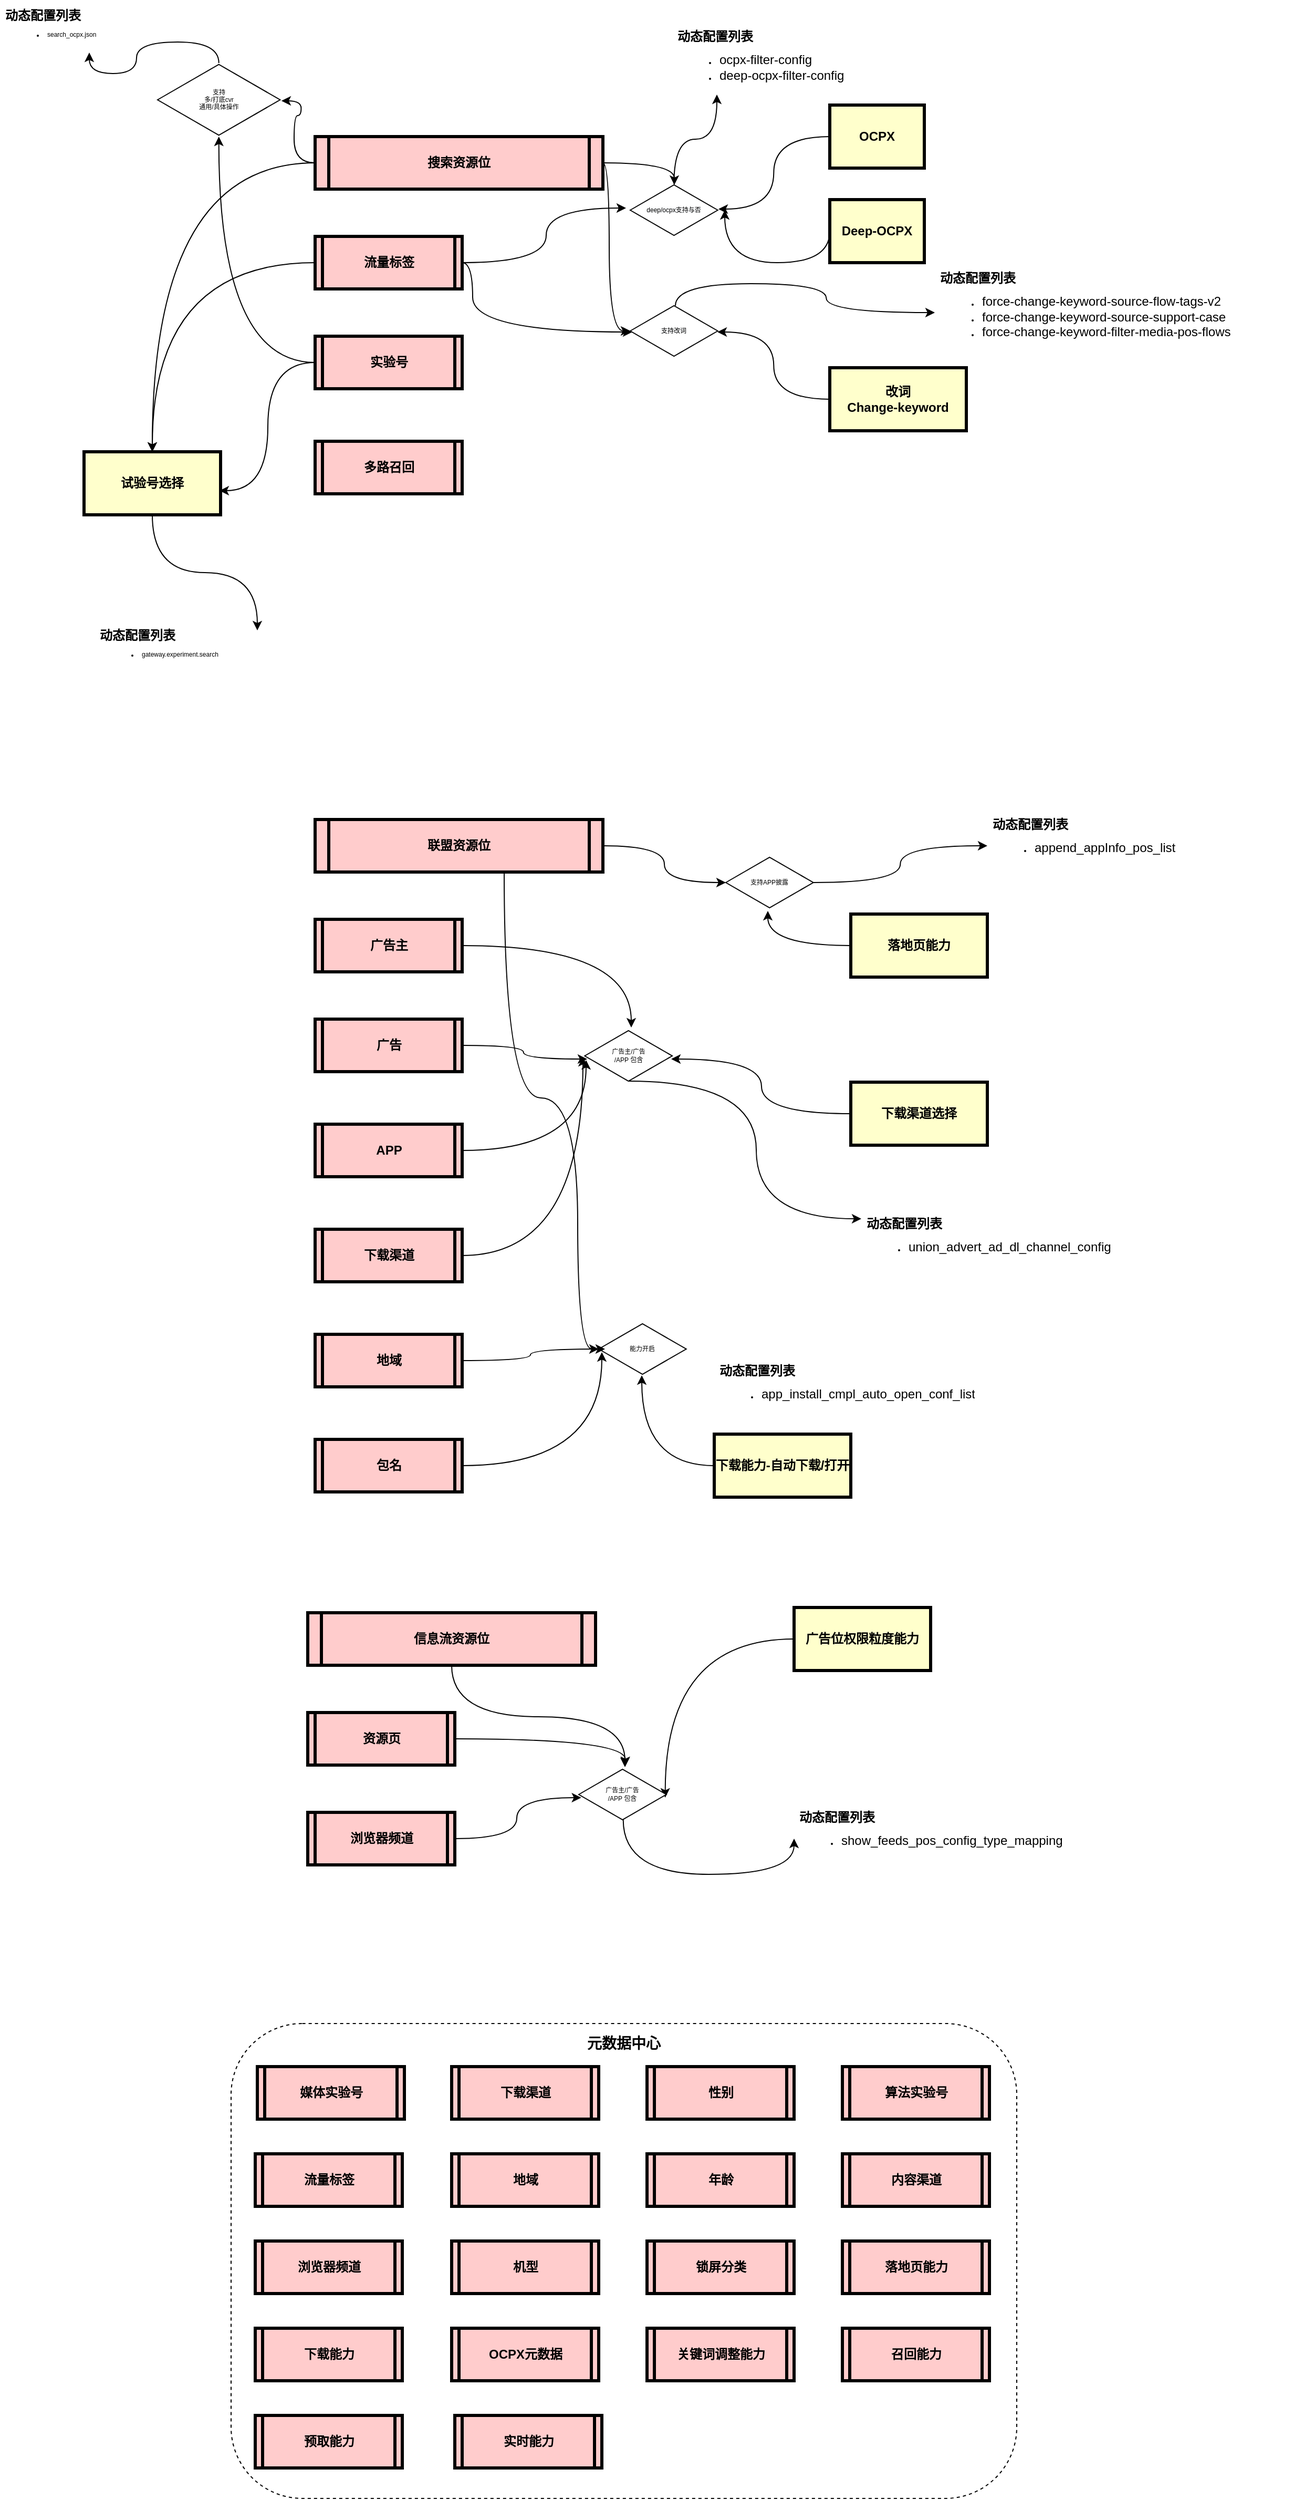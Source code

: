 <mxfile version="16.5.5" type="github">
  <diagram name="Page-1" id="c7558073-3199-34d8-9f00-42111426c3f3">
    <mxGraphModel dx="1822" dy="1162" grid="0" gridSize="10" guides="1" tooltips="1" connect="1" arrows="1" fold="1" page="0" pageScale="1" pageWidth="826" pageHeight="1169" background="none" math="0" shadow="0">
      <root>
        <mxCell id="0" />
        <mxCell id="1" parent="0" />
        <mxCell id="fIHSXyvkr7CKKRP50xWv-104" style="edgeStyle=orthogonalEdgeStyle;curved=1;rounded=0;orthogonalLoop=1;jettySize=auto;html=1;entryX=0.504;entryY=0.02;entryDx=0;entryDy=0;entryPerimeter=0;" edge="1" parent="1" source="5" target="fIHSXyvkr7CKKRP50xWv-107">
          <mxGeometry relative="1" as="geometry">
            <mxPoint x="310" y="90" as="targetPoint" />
          </mxGeometry>
        </mxCell>
        <mxCell id="fIHSXyvkr7CKKRP50xWv-114" style="edgeStyle=orthogonalEdgeStyle;curved=1;rounded=0;orthogonalLoop=1;jettySize=auto;html=1;fontSize=6;" edge="1" parent="1" source="5" target="fIHSXyvkr7CKKRP50xWv-113">
          <mxGeometry relative="1" as="geometry">
            <Array as="points">
              <mxPoint x="260" y="75" />
              <mxPoint x="260" y="235" />
            </Array>
          </mxGeometry>
        </mxCell>
        <mxCell id="fIHSXyvkr7CKKRP50xWv-123" style="edgeStyle=orthogonalEdgeStyle;curved=1;rounded=0;orthogonalLoop=1;jettySize=auto;html=1;entryX=1.011;entryY=0.514;entryDx=0;entryDy=0;entryPerimeter=0;fontSize=6;" edge="1" parent="1" source="5" target="fIHSXyvkr7CKKRP50xWv-119">
          <mxGeometry relative="1" as="geometry" />
        </mxCell>
        <mxCell id="fIHSXyvkr7CKKRP50xWv-129" style="edgeStyle=orthogonalEdgeStyle;curved=1;rounded=0;orthogonalLoop=1;jettySize=auto;html=1;fontSize=6;" edge="1" parent="1" source="5" target="fIHSXyvkr7CKKRP50xWv-127">
          <mxGeometry relative="1" as="geometry" />
        </mxCell>
        <mxCell id="5" value="搜索资源位" style="shape=process;whiteSpace=wrap;align=center;verticalAlign=middle;size=0.048;fontStyle=1;strokeWidth=3;fillColor=#FFCCCC" parent="1" vertex="1">
          <mxGeometry x="-20" y="50" width="274" height="50" as="geometry" />
        </mxCell>
        <mxCell id="fIHSXyvkr7CKKRP50xWv-108" style="edgeStyle=orthogonalEdgeStyle;curved=1;rounded=0;orthogonalLoop=1;jettySize=auto;html=1;fontSize=6;exitX=0;exitY=0.5;exitDx=0;exitDy=0;" edge="1" parent="1" source="13">
          <mxGeometry relative="1" as="geometry">
            <mxPoint x="370" y="120" as="targetPoint" />
            <Array as="points">
              <mxPoint x="470" y="170" />
              <mxPoint x="370" y="170" />
            </Array>
          </mxGeometry>
        </mxCell>
        <mxCell id="13" value="Deep-OCPX" style="whiteSpace=wrap;align=center;verticalAlign=middle;fontStyle=1;strokeWidth=3;fillColor=#FFFFCC" parent="1" vertex="1">
          <mxGeometry x="470" y="110" width="90" height="60" as="geometry" />
        </mxCell>
        <mxCell id="fIHSXyvkr7CKKRP50xWv-105" style="edgeStyle=orthogonalEdgeStyle;curved=1;rounded=0;orthogonalLoop=1;jettySize=auto;html=1;entryX=1.008;entryY=0.48;entryDx=0;entryDy=0;entryPerimeter=0;" edge="1" parent="1" source="15" target="fIHSXyvkr7CKKRP50xWv-107">
          <mxGeometry relative="1" as="geometry">
            <mxPoint x="370" y="120" as="targetPoint" />
          </mxGeometry>
        </mxCell>
        <mxCell id="15" value="OCPX" style="whiteSpace=wrap;align=center;verticalAlign=middle;fontStyle=1;strokeWidth=3;fillColor=#FFFFCC" parent="1" vertex="1">
          <mxGeometry x="470.0" y="20" width="90" height="60" as="geometry" />
        </mxCell>
        <mxCell id="fIHSXyvkr7CKKRP50xWv-122" style="edgeStyle=orthogonalEdgeStyle;curved=1;rounded=0;orthogonalLoop=1;jettySize=auto;html=1;fontSize=6;" edge="1" parent="1" source="fIHSXyvkr7CKKRP50xWv-96" target="fIHSXyvkr7CKKRP50xWv-119">
          <mxGeometry relative="1" as="geometry" />
        </mxCell>
        <mxCell id="fIHSXyvkr7CKKRP50xWv-131" style="edgeStyle=orthogonalEdgeStyle;curved=1;rounded=0;orthogonalLoop=1;jettySize=auto;html=1;entryX=0.992;entryY=0.617;entryDx=0;entryDy=0;entryPerimeter=0;fontSize=6;" edge="1" parent="1" source="fIHSXyvkr7CKKRP50xWv-96" target="fIHSXyvkr7CKKRP50xWv-127">
          <mxGeometry relative="1" as="geometry" />
        </mxCell>
        <mxCell id="fIHSXyvkr7CKKRP50xWv-96" value="实验号" style="shape=process;whiteSpace=wrap;align=center;verticalAlign=middle;size=0.048;fontStyle=1;strokeWidth=3;fillColor=#FFCCCC" vertex="1" parent="1">
          <mxGeometry x="-20" y="240" width="140" height="50" as="geometry" />
        </mxCell>
        <mxCell id="fIHSXyvkr7CKKRP50xWv-99" value="多路召回" style="shape=process;whiteSpace=wrap;align=center;verticalAlign=middle;size=0.048;fontStyle=1;strokeWidth=3;fillColor=#FFCCCC" vertex="1" parent="1">
          <mxGeometry x="-20" y="340" width="140" height="50" as="geometry" />
        </mxCell>
        <mxCell id="fIHSXyvkr7CKKRP50xWv-103" style="edgeStyle=orthogonalEdgeStyle;rounded=0;orthogonalLoop=1;jettySize=auto;html=1;curved=1;entryX=-0.048;entryY=0.46;entryDx=0;entryDy=0;entryPerimeter=0;" edge="1" parent="1" source="fIHSXyvkr7CKKRP50xWv-102" target="fIHSXyvkr7CKKRP50xWv-107">
          <mxGeometry relative="1" as="geometry">
            <mxPoint x="260" y="140" as="targetPoint" />
          </mxGeometry>
        </mxCell>
        <mxCell id="fIHSXyvkr7CKKRP50xWv-115" style="edgeStyle=orthogonalEdgeStyle;curved=1;rounded=0;orthogonalLoop=1;jettySize=auto;html=1;entryX=0.024;entryY=0.52;entryDx=0;entryDy=0;entryPerimeter=0;fontSize=6;" edge="1" parent="1" source="fIHSXyvkr7CKKRP50xWv-102" target="fIHSXyvkr7CKKRP50xWv-113">
          <mxGeometry relative="1" as="geometry">
            <Array as="points">
              <mxPoint x="130" y="170" />
              <mxPoint x="130" y="236" />
            </Array>
          </mxGeometry>
        </mxCell>
        <mxCell id="fIHSXyvkr7CKKRP50xWv-130" style="edgeStyle=orthogonalEdgeStyle;curved=1;rounded=0;orthogonalLoop=1;jettySize=auto;html=1;fontSize=6;" edge="1" parent="1" source="fIHSXyvkr7CKKRP50xWv-102" target="fIHSXyvkr7CKKRP50xWv-127">
          <mxGeometry relative="1" as="geometry" />
        </mxCell>
        <mxCell id="fIHSXyvkr7CKKRP50xWv-102" value="流量标签" style="shape=process;whiteSpace=wrap;align=center;verticalAlign=middle;size=0.048;fontStyle=1;strokeWidth=3;fillColor=#FFCCCC" vertex="1" parent="1">
          <mxGeometry x="-20" y="145" width="140" height="50" as="geometry" />
        </mxCell>
        <mxCell id="fIHSXyvkr7CKKRP50xWv-120" style="edgeStyle=orthogonalEdgeStyle;curved=1;rounded=0;orthogonalLoop=1;jettySize=auto;html=1;entryX=0.25;entryY=1;entryDx=0;entryDy=0;fontSize=6;" edge="1" parent="1" source="fIHSXyvkr7CKKRP50xWv-107" target="fIHSXyvkr7CKKRP50xWv-111">
          <mxGeometry relative="1" as="geometry" />
        </mxCell>
        <mxCell id="fIHSXyvkr7CKKRP50xWv-107" value="&lt;font style=&quot;font-size: 6px&quot;&gt;&lt;span style=&quot;color: rgb(0 , 0 , 0) ; font-family: &amp;#34;helvetica&amp;#34; ; font-style: normal ; font-weight: 400 ; letter-spacing: normal ; text-align: center ; text-indent: 0px ; text-transform: none ; word-spacing: 0px ; background-color: rgb(248 , 249 , 250) ; display: inline ; float: none ; font-size: 6px&quot;&gt;deep/ocpx支持与否&lt;/span&gt;&lt;br style=&quot;font-size: 6px&quot;&gt;&lt;/font&gt;" style="html=1;whiteSpace=wrap;aspect=fixed;shape=isoRectangle;fontSize=6;" vertex="1" parent="1">
          <mxGeometry x="280" y="95" width="83.34" height="50" as="geometry" />
        </mxCell>
        <mxCell id="fIHSXyvkr7CKKRP50xWv-116" style="edgeStyle=orthogonalEdgeStyle;curved=1;rounded=0;orthogonalLoop=1;jettySize=auto;html=1;entryX=0.996;entryY=0.52;entryDx=0;entryDy=0;entryPerimeter=0;fontSize=6;" edge="1" parent="1" source="fIHSXyvkr7CKKRP50xWv-109" target="fIHSXyvkr7CKKRP50xWv-113">
          <mxGeometry relative="1" as="geometry" />
        </mxCell>
        <mxCell id="fIHSXyvkr7CKKRP50xWv-109" value="改词&#xa;Change-keyword" style="whiteSpace=wrap;align=center;verticalAlign=middle;fontStyle=1;strokeWidth=3;fillColor=#FFFFCC" vertex="1" parent="1">
          <mxGeometry x="470" y="270" width="130" height="60" as="geometry" />
        </mxCell>
        <mxCell id="fIHSXyvkr7CKKRP50xWv-111" value="&lt;h1&gt;动态配置列表&lt;/h1&gt;&lt;div&gt;&lt;ul&gt;&lt;li&gt;&lt;span style=&quot;font-family: &amp;#34;pingfang sc&amp;#34; , &amp;#34;helvetica&amp;#34; , &amp;#34;tahoma&amp;#34; , &amp;#34;arial&amp;#34; , &amp;#34;hiragino sans gb&amp;#34; , &amp;#34;microsoft yahei&amp;#34; , &amp;#34;simsun&amp;#34; , &amp;#34;heiti&amp;#34; , sans-serif ; font-size: 12px ; background-color: rgb(255 , 255 , 255)&quot;&gt;ocpx-filter-config&lt;/span&gt;&lt;br&gt;&lt;/li&gt;&lt;li&gt;&lt;span style=&quot;font-family: &amp;#34;pingfang sc&amp;#34; , &amp;#34;helvetica&amp;#34; , &amp;#34;tahoma&amp;#34; , &amp;#34;arial&amp;#34; , &amp;#34;hiragino sans gb&amp;#34; , &amp;#34;microsoft yahei&amp;#34; , &amp;#34;simsun&amp;#34; , &amp;#34;heiti&amp;#34; , sans-serif ; font-size: 12px ; background-color: rgb(255 , 255 , 255)&quot;&gt;deep-ocpx-filter-config&lt;br&gt;&lt;/span&gt;&lt;/li&gt;&lt;/ul&gt;&lt;/div&gt;" style="text;html=1;strokeColor=none;fillColor=none;spacing=5;spacingTop=-20;whiteSpace=wrap;overflow=hidden;rounded=0;fontSize=6;" vertex="1" parent="1">
          <mxGeometry x="320" y="-50" width="170" height="60" as="geometry" />
        </mxCell>
        <mxCell id="fIHSXyvkr7CKKRP50xWv-121" style="edgeStyle=orthogonalEdgeStyle;curved=1;rounded=0;orthogonalLoop=1;jettySize=auto;html=1;fontSize=6;exitX=0.516;exitY=0.02;exitDx=0;exitDy=0;exitPerimeter=0;" edge="1" parent="1" source="fIHSXyvkr7CKKRP50xWv-113" target="fIHSXyvkr7CKKRP50xWv-117">
          <mxGeometry relative="1" as="geometry" />
        </mxCell>
        <mxCell id="fIHSXyvkr7CKKRP50xWv-113" value="&lt;font style=&quot;font-size: 6px&quot;&gt;&lt;span style=&quot;color: rgb(0 , 0 , 0) ; font-family: &amp;#34;helvetica&amp;#34; ; font-style: normal ; font-weight: 400 ; letter-spacing: normal ; text-align: center ; text-indent: 0px ; text-transform: none ; word-spacing: 0px ; background-color: rgb(248 , 249 , 250) ; display: inline ; float: none ; font-size: 6px&quot;&gt;支持改词&lt;/span&gt;&lt;br style=&quot;font-size: 6px&quot;&gt;&lt;/font&gt;" style="html=1;whiteSpace=wrap;aspect=fixed;shape=isoRectangle;fontSize=6;" vertex="1" parent="1">
          <mxGeometry x="280" y="210" width="83.34" height="50" as="geometry" />
        </mxCell>
        <mxCell id="fIHSXyvkr7CKKRP50xWv-117" value="&lt;h1&gt;动态配置列表&lt;/h1&gt;&lt;div&gt;&lt;ul&gt;&lt;li&gt;&lt;span style=&quot;font-family: &amp;#34;pingfang sc&amp;#34; , &amp;#34;helvetica&amp;#34; , &amp;#34;tahoma&amp;#34; , &amp;#34;arial&amp;#34; , &amp;#34;hiragino sans gb&amp;#34; , &amp;#34;microsoft yahei&amp;#34; , &amp;#34;simsun&amp;#34; , &amp;#34;heiti&amp;#34; , sans-serif ; font-size: 12px ; background-color: rgb(255 , 255 , 255)&quot;&gt;force-change-keyword-source-flow-tags-v2&lt;/span&gt;&lt;br&gt;&lt;/li&gt;&lt;li&gt;&lt;span style=&quot;font-family: &amp;#34;pingfang sc&amp;#34; , &amp;#34;helvetica&amp;#34; , &amp;#34;tahoma&amp;#34; , &amp;#34;arial&amp;#34; , &amp;#34;hiragino sans gb&amp;#34; , &amp;#34;microsoft yahei&amp;#34; , &amp;#34;simsun&amp;#34; , &amp;#34;heiti&amp;#34; , sans-serif ; font-size: 12px ; background-color: rgb(255 , 255 , 255)&quot;&gt;force-change-keyword-source-support-case&lt;br&gt;&lt;/span&gt;&lt;/li&gt;&lt;li&gt;&lt;span style=&quot;font-family: &amp;#34;pingfang sc&amp;#34; , &amp;#34;helvetica&amp;#34; , &amp;#34;tahoma&amp;#34; , &amp;#34;arial&amp;#34; , &amp;#34;hiragino sans gb&amp;#34; , &amp;#34;microsoft yahei&amp;#34; , &amp;#34;simsun&amp;#34; , &amp;#34;heiti&amp;#34; , sans-serif ; font-size: 12px ; background-color: rgb(255 , 255 , 255)&quot;&gt;force-change-keyword-filter-media-pos-flows&lt;/span&gt;&lt;/li&gt;&lt;/ul&gt;&lt;/div&gt;" style="text;html=1;strokeColor=none;fillColor=none;spacing=5;spacingTop=-20;whiteSpace=wrap;overflow=hidden;rounded=0;fontSize=6;" vertex="1" parent="1">
          <mxGeometry x="570" y="180" width="310" height="75" as="geometry" />
        </mxCell>
        <mxCell id="fIHSXyvkr7CKKRP50xWv-125" style="edgeStyle=orthogonalEdgeStyle;curved=1;rounded=0;orthogonalLoop=1;jettySize=auto;html=1;entryX=0.5;entryY=1;entryDx=0;entryDy=0;fontSize=6;" edge="1" parent="1" source="fIHSXyvkr7CKKRP50xWv-119" target="fIHSXyvkr7CKKRP50xWv-124">
          <mxGeometry relative="1" as="geometry" />
        </mxCell>
        <mxCell id="fIHSXyvkr7CKKRP50xWv-119" value="&lt;font face=&quot;helvetica&quot;&gt;支持&lt;br&gt;多/打底cvr&lt;br&gt;通用/具体操作&lt;br&gt;&lt;/font&gt;" style="html=1;whiteSpace=wrap;aspect=fixed;shape=isoRectangle;fontSize=6;" vertex="1" parent="1">
          <mxGeometry x="-170" y="-20" width="116.68" height="70" as="geometry" />
        </mxCell>
        <mxCell id="fIHSXyvkr7CKKRP50xWv-124" value="&lt;h1&gt;动态配置列表&lt;/h1&gt;&lt;div&gt;&lt;ul&gt;&lt;li&gt;&lt;font face=&quot;pingfang sc, helvetica, tahoma, arial, hiragino sans gb, microsoft yahei, simsun, heiti, sans-serif&quot;&gt;search_ocpx.json&lt;/font&gt;&lt;/li&gt;&lt;/ul&gt;&lt;/div&gt;" style="text;html=1;strokeColor=none;fillColor=none;spacing=5;spacingTop=-20;whiteSpace=wrap;overflow=hidden;rounded=0;fontSize=6;" vertex="1" parent="1">
          <mxGeometry x="-320" y="-70" width="170" height="40" as="geometry" />
        </mxCell>
        <mxCell id="fIHSXyvkr7CKKRP50xWv-133" style="edgeStyle=orthogonalEdgeStyle;curved=1;rounded=0;orthogonalLoop=1;jettySize=auto;html=1;entryX=0.5;entryY=0;entryDx=0;entryDy=0;fontSize=6;" edge="1" parent="1" source="fIHSXyvkr7CKKRP50xWv-127" target="fIHSXyvkr7CKKRP50xWv-132">
          <mxGeometry relative="1" as="geometry" />
        </mxCell>
        <mxCell id="fIHSXyvkr7CKKRP50xWv-127" value="试验号选择" style="whiteSpace=wrap;align=center;verticalAlign=middle;fontStyle=1;strokeWidth=3;fillColor=#FFFFCC" vertex="1" parent="1">
          <mxGeometry x="-240" y="350" width="130" height="60" as="geometry" />
        </mxCell>
        <mxCell id="fIHSXyvkr7CKKRP50xWv-132" value="&lt;h1&gt;动态配置列表&lt;/h1&gt;&lt;div&gt;&lt;ul&gt;&lt;li&gt;&lt;font face=&quot;pingfang sc, helvetica, tahoma, arial, hiragino sans gb, microsoft yahei, simsun, heiti, sans-serif&quot;&gt;&lt;span style=&quot;background-color: rgb(255 , 255 , 255)&quot;&gt;gateway.experiment.search&lt;/span&gt;&lt;/font&gt;&lt;/li&gt;&lt;/ul&gt;&lt;/div&gt;" style="text;html=1;strokeColor=none;fillColor=none;spacing=5;spacingTop=-20;whiteSpace=wrap;overflow=hidden;rounded=0;fontSize=6;" vertex="1" parent="1">
          <mxGeometry x="-230" y="520" width="310" height="40" as="geometry" />
        </mxCell>
        <mxCell id="fIHSXyvkr7CKKRP50xWv-137" style="edgeStyle=orthogonalEdgeStyle;curved=1;rounded=0;orthogonalLoop=1;jettySize=auto;html=1;fontSize=6;" edge="1" parent="1" source="fIHSXyvkr7CKKRP50xWv-134" target="fIHSXyvkr7CKKRP50xWv-136">
          <mxGeometry relative="1" as="geometry" />
        </mxCell>
        <mxCell id="fIHSXyvkr7CKKRP50xWv-160" style="edgeStyle=orthogonalEdgeStyle;curved=1;rounded=0;orthogonalLoop=1;jettySize=auto;html=1;fontSize=6;" edge="1" parent="1" source="fIHSXyvkr7CKKRP50xWv-134" target="fIHSXyvkr7CKKRP50xWv-157">
          <mxGeometry relative="1" as="geometry">
            <Array as="points">
              <mxPoint x="160" y="965" />
              <mxPoint x="230" y="965" />
              <mxPoint x="230" y="1204" />
            </Array>
          </mxGeometry>
        </mxCell>
        <mxCell id="fIHSXyvkr7CKKRP50xWv-134" value="联盟资源位" style="shape=process;whiteSpace=wrap;align=center;verticalAlign=middle;size=0.048;fontStyle=1;strokeWidth=3;fillColor=#FFCCCC" vertex="1" parent="1">
          <mxGeometry x="-20" y="700" width="274" height="50" as="geometry" />
        </mxCell>
        <mxCell id="fIHSXyvkr7CKKRP50xWv-139" style="edgeStyle=orthogonalEdgeStyle;curved=1;rounded=0;orthogonalLoop=1;jettySize=auto;html=1;entryX=0.48;entryY=1.04;entryDx=0;entryDy=0;entryPerimeter=0;fontSize=6;" edge="1" parent="1" source="fIHSXyvkr7CKKRP50xWv-135" target="fIHSXyvkr7CKKRP50xWv-136">
          <mxGeometry relative="1" as="geometry" />
        </mxCell>
        <mxCell id="fIHSXyvkr7CKKRP50xWv-135" value="落地页能力" style="whiteSpace=wrap;align=center;verticalAlign=middle;fontStyle=1;strokeWidth=3;fillColor=#FFFFCC" vertex="1" parent="1">
          <mxGeometry x="490" y="790" width="130" height="60" as="geometry" />
        </mxCell>
        <mxCell id="fIHSXyvkr7CKKRP50xWv-142" style="edgeStyle=orthogonalEdgeStyle;curved=1;rounded=0;orthogonalLoop=1;jettySize=auto;html=1;fontSize=6;" edge="1" parent="1" source="fIHSXyvkr7CKKRP50xWv-136" target="fIHSXyvkr7CKKRP50xWv-140">
          <mxGeometry relative="1" as="geometry" />
        </mxCell>
        <mxCell id="fIHSXyvkr7CKKRP50xWv-136" value="&lt;font style=&quot;font-size: 6px&quot;&gt;&lt;font face=&quot;helvetica&quot;&gt;支持APP披露&lt;/font&gt;&lt;br style=&quot;font-size: 6px&quot;&gt;&lt;/font&gt;" style="html=1;whiteSpace=wrap;aspect=fixed;shape=isoRectangle;fontSize=6;" vertex="1" parent="1">
          <mxGeometry x="371" y="735" width="83.34" height="50" as="geometry" />
        </mxCell>
        <mxCell id="fIHSXyvkr7CKKRP50xWv-140" value="&lt;h1&gt;动态配置列表&lt;/h1&gt;&lt;div&gt;&lt;ul&gt;&lt;li&gt;&lt;span style=&quot;font-family: &amp;#34;pingfang sc&amp;#34; , &amp;#34;helvetica&amp;#34; , &amp;#34;tahoma&amp;#34; , &amp;#34;arial&amp;#34; , &amp;#34;hiragino sans gb&amp;#34; , &amp;#34;microsoft yahei&amp;#34; , &amp;#34;simsun&amp;#34; , &amp;#34;heiti&amp;#34; , sans-serif ; font-size: 12px ; background-color: rgb(255 , 255 , 255)&quot;&gt;append_appInfo_pos_list&lt;br&gt;&lt;/span&gt;&lt;/li&gt;&lt;/ul&gt;&lt;/div&gt;" style="text;html=1;strokeColor=none;fillColor=none;spacing=5;spacingTop=-20;whiteSpace=wrap;overflow=hidden;rounded=0;fontSize=6;" vertex="1" parent="1">
          <mxGeometry x="620" y="700" width="310" height="50" as="geometry" />
        </mxCell>
        <mxCell id="fIHSXyvkr7CKKRP50xWv-149" style="edgeStyle=orthogonalEdgeStyle;curved=1;rounded=0;orthogonalLoop=1;jettySize=auto;html=1;entryX=0.532;entryY=-0.04;entryDx=0;entryDy=0;entryPerimeter=0;fontSize=6;" edge="1" parent="1" source="fIHSXyvkr7CKKRP50xWv-143" target="fIHSXyvkr7CKKRP50xWv-147">
          <mxGeometry relative="1" as="geometry" />
        </mxCell>
        <mxCell id="fIHSXyvkr7CKKRP50xWv-143" value="广告主" style="shape=process;whiteSpace=wrap;align=center;verticalAlign=middle;size=0.048;fontStyle=1;strokeWidth=3;fillColor=#FFCCCC" vertex="1" parent="1">
          <mxGeometry x="-20" y="795" width="140" height="50" as="geometry" />
        </mxCell>
        <mxCell id="fIHSXyvkr7CKKRP50xWv-150" style="edgeStyle=orthogonalEdgeStyle;curved=1;rounded=0;orthogonalLoop=1;jettySize=auto;html=1;entryX=0.028;entryY=0.56;entryDx=0;entryDy=0;entryPerimeter=0;fontSize=6;" edge="1" parent="1" source="fIHSXyvkr7CKKRP50xWv-144" target="fIHSXyvkr7CKKRP50xWv-147">
          <mxGeometry relative="1" as="geometry" />
        </mxCell>
        <mxCell id="fIHSXyvkr7CKKRP50xWv-144" value="广告" style="shape=process;whiteSpace=wrap;align=center;verticalAlign=middle;size=0.048;fontStyle=1;strokeWidth=3;fillColor=#FFCCCC" vertex="1" parent="1">
          <mxGeometry x="-20" y="890" width="140" height="50" as="geometry" />
        </mxCell>
        <mxCell id="fIHSXyvkr7CKKRP50xWv-151" style="edgeStyle=orthogonalEdgeStyle;curved=1;rounded=0;orthogonalLoop=1;jettySize=auto;html=1;entryX=0.016;entryY=0.58;entryDx=0;entryDy=0;entryPerimeter=0;fontSize=6;" edge="1" parent="1" source="fIHSXyvkr7CKKRP50xWv-145" target="fIHSXyvkr7CKKRP50xWv-147">
          <mxGeometry relative="1" as="geometry" />
        </mxCell>
        <mxCell id="fIHSXyvkr7CKKRP50xWv-145" value="APP" style="shape=process;whiteSpace=wrap;align=center;verticalAlign=middle;size=0.048;fontStyle=1;strokeWidth=3;fillColor=#FFCCCC" vertex="1" parent="1">
          <mxGeometry x="-20" y="990" width="140" height="50" as="geometry" />
        </mxCell>
        <mxCell id="fIHSXyvkr7CKKRP50xWv-152" style="edgeStyle=orthogonalEdgeStyle;curved=1;rounded=0;orthogonalLoop=1;jettySize=auto;html=1;entryX=0.988;entryY=0.56;entryDx=0;entryDy=0;entryPerimeter=0;fontSize=6;" edge="1" parent="1" source="fIHSXyvkr7CKKRP50xWv-146" target="fIHSXyvkr7CKKRP50xWv-147">
          <mxGeometry relative="1" as="geometry" />
        </mxCell>
        <mxCell id="fIHSXyvkr7CKKRP50xWv-146" value="下载渠道选择" style="whiteSpace=wrap;align=center;verticalAlign=middle;fontStyle=1;strokeWidth=3;fillColor=#FFFFCC" vertex="1" parent="1">
          <mxGeometry x="490" y="950" width="130" height="60" as="geometry" />
        </mxCell>
        <mxCell id="fIHSXyvkr7CKKRP50xWv-155" style="edgeStyle=orthogonalEdgeStyle;curved=1;rounded=0;orthogonalLoop=1;jettySize=auto;html=1;entryX=0;entryY=0;entryDx=0;entryDy=0;fontSize=6;exitX=0.508;exitY=0.98;exitDx=0;exitDy=0;exitPerimeter=0;" edge="1" parent="1" source="fIHSXyvkr7CKKRP50xWv-147" target="fIHSXyvkr7CKKRP50xWv-154">
          <mxGeometry relative="1" as="geometry">
            <Array as="points">
              <mxPoint x="400" y="949" />
              <mxPoint x="400" y="1080" />
            </Array>
          </mxGeometry>
        </mxCell>
        <mxCell id="fIHSXyvkr7CKKRP50xWv-147" value="&lt;font style=&quot;font-size: 6px&quot;&gt;&lt;font face=&quot;helvetica&quot;&gt;广告主/广告&lt;br&gt;&lt;/font&gt;/APP 包含&lt;br style=&quot;font-size: 6px&quot;&gt;&lt;/font&gt;" style="html=1;whiteSpace=wrap;aspect=fixed;shape=isoRectangle;fontSize=6;" vertex="1" parent="1">
          <mxGeometry x="236.66" y="900" width="83.34" height="50" as="geometry" />
        </mxCell>
        <mxCell id="fIHSXyvkr7CKKRP50xWv-153" style="edgeStyle=orthogonalEdgeStyle;curved=1;rounded=0;orthogonalLoop=1;jettySize=auto;html=1;entryX=-0.02;entryY=0.52;entryDx=0;entryDy=0;entryPerimeter=0;fontSize=6;" edge="1" parent="1" source="fIHSXyvkr7CKKRP50xWv-148" target="fIHSXyvkr7CKKRP50xWv-147">
          <mxGeometry relative="1" as="geometry" />
        </mxCell>
        <mxCell id="fIHSXyvkr7CKKRP50xWv-148" value="下载渠道" style="shape=process;whiteSpace=wrap;align=center;verticalAlign=middle;size=0.048;fontStyle=1;strokeWidth=3;fillColor=#FFCCCC" vertex="1" parent="1">
          <mxGeometry x="-20" y="1090" width="140" height="50" as="geometry" />
        </mxCell>
        <mxCell id="fIHSXyvkr7CKKRP50xWv-154" value="&lt;h1&gt;动态配置列表&lt;/h1&gt;&lt;div&gt;&lt;ul&gt;&lt;li&gt;&lt;span style=&quot;font-family: &amp;#34;pingfang sc&amp;#34; , &amp;#34;helvetica&amp;#34; , &amp;#34;tahoma&amp;#34; , &amp;#34;arial&amp;#34; , &amp;#34;hiragino sans gb&amp;#34; , &amp;#34;microsoft yahei&amp;#34; , &amp;#34;simsun&amp;#34; , &amp;#34;heiti&amp;#34; , sans-serif ; font-size: 12px ; background-color: rgb(255 , 255 , 255)&quot;&gt;union_advert_ad_dl_channel_config&lt;br&gt;&lt;/span&gt;&lt;/li&gt;&lt;/ul&gt;&lt;/div&gt;" style="text;html=1;strokeColor=none;fillColor=none;spacing=5;spacingTop=-20;whiteSpace=wrap;overflow=hidden;rounded=0;fontSize=6;" vertex="1" parent="1">
          <mxGeometry x="500" y="1080" width="310" height="50" as="geometry" />
        </mxCell>
        <mxCell id="fIHSXyvkr7CKKRP50xWv-163" style="edgeStyle=orthogonalEdgeStyle;curved=1;rounded=0;orthogonalLoop=1;jettySize=auto;html=1;entryX=0.492;entryY=1;entryDx=0;entryDy=0;entryPerimeter=0;fontSize=6;" edge="1" parent="1" source="fIHSXyvkr7CKKRP50xWv-156" target="fIHSXyvkr7CKKRP50xWv-157">
          <mxGeometry relative="1" as="geometry" />
        </mxCell>
        <mxCell id="fIHSXyvkr7CKKRP50xWv-156" value="下载能力-自动下载/打开" style="whiteSpace=wrap;align=center;verticalAlign=middle;fontStyle=1;strokeWidth=3;fillColor=#FFFFCC" vertex="1" parent="1">
          <mxGeometry x="360" y="1285" width="130" height="60" as="geometry" />
        </mxCell>
        <mxCell id="fIHSXyvkr7CKKRP50xWv-157" value="&lt;font style=&quot;font-size: 6px&quot;&gt;&lt;font face=&quot;helvetica&quot;&gt;能力开启&lt;/font&gt;&lt;br style=&quot;font-size: 6px&quot;&gt;&lt;/font&gt;" style="html=1;whiteSpace=wrap;aspect=fixed;shape=isoRectangle;fontSize=6;" vertex="1" parent="1">
          <mxGeometry x="250" y="1179" width="83.34" height="50" as="geometry" />
        </mxCell>
        <mxCell id="fIHSXyvkr7CKKRP50xWv-161" style="edgeStyle=orthogonalEdgeStyle;curved=1;rounded=0;orthogonalLoop=1;jettySize=auto;html=1;entryX=0.072;entryY=0.5;entryDx=0;entryDy=0;entryPerimeter=0;fontSize=6;" edge="1" parent="1" source="fIHSXyvkr7CKKRP50xWv-158" target="fIHSXyvkr7CKKRP50xWv-157">
          <mxGeometry relative="1" as="geometry" />
        </mxCell>
        <mxCell id="fIHSXyvkr7CKKRP50xWv-158" value="地域" style="shape=process;whiteSpace=wrap;align=center;verticalAlign=middle;size=0.048;fontStyle=1;strokeWidth=3;fillColor=#FFCCCC" vertex="1" parent="1">
          <mxGeometry x="-20" y="1190" width="140" height="50" as="geometry" />
        </mxCell>
        <mxCell id="fIHSXyvkr7CKKRP50xWv-162" style="edgeStyle=orthogonalEdgeStyle;curved=1;rounded=0;orthogonalLoop=1;jettySize=auto;html=1;entryX=0.036;entryY=0.56;entryDx=0;entryDy=0;entryPerimeter=0;fontSize=6;" edge="1" parent="1" source="fIHSXyvkr7CKKRP50xWv-159" target="fIHSXyvkr7CKKRP50xWv-157">
          <mxGeometry relative="1" as="geometry" />
        </mxCell>
        <mxCell id="fIHSXyvkr7CKKRP50xWv-159" value="包名" style="shape=process;whiteSpace=wrap;align=center;verticalAlign=middle;size=0.048;fontStyle=1;strokeWidth=3;fillColor=#FFCCCC" vertex="1" parent="1">
          <mxGeometry x="-20" y="1290" width="140" height="50" as="geometry" />
        </mxCell>
        <mxCell id="fIHSXyvkr7CKKRP50xWv-164" value="&lt;h1&gt;动态配置列表&lt;/h1&gt;&lt;div&gt;&lt;ul&gt;&lt;li&gt;&lt;span style=&quot;font-family: &amp;#34;pingfang sc&amp;#34; , &amp;#34;helvetica&amp;#34; , &amp;#34;tahoma&amp;#34; , &amp;#34;arial&amp;#34; , &amp;#34;hiragino sans gb&amp;#34; , &amp;#34;microsoft yahei&amp;#34; , &amp;#34;simsun&amp;#34; , &amp;#34;heiti&amp;#34; , sans-serif ; font-size: 12px ; background-color: rgb(255 , 255 , 255)&quot;&gt;app_install_cmpl_auto_open_conf_list&lt;br&gt;&lt;/span&gt;&lt;/li&gt;&lt;/ul&gt;&lt;/div&gt;" style="text;html=1;strokeColor=none;fillColor=none;spacing=5;spacingTop=-20;whiteSpace=wrap;overflow=hidden;rounded=0;fontSize=6;" vertex="1" parent="1">
          <mxGeometry x="360" y="1220" width="310" height="50" as="geometry" />
        </mxCell>
        <mxCell id="fIHSXyvkr7CKKRP50xWv-200" style="edgeStyle=orthogonalEdgeStyle;curved=1;rounded=0;orthogonalLoop=1;jettySize=auto;html=1;entryX=0.528;entryY=-0.02;entryDx=0;entryDy=0;entryPerimeter=0;fontSize=6;" edge="1" parent="1" source="fIHSXyvkr7CKKRP50xWv-167" target="fIHSXyvkr7CKKRP50xWv-181">
          <mxGeometry relative="1" as="geometry" />
        </mxCell>
        <mxCell id="fIHSXyvkr7CKKRP50xWv-167" value="信息流资源位" style="shape=process;whiteSpace=wrap;align=center;verticalAlign=middle;size=0.048;fontStyle=1;strokeWidth=3;fillColor=#FFCCCC" vertex="1" parent="1">
          <mxGeometry x="-27" y="1455" width="274" height="50" as="geometry" />
        </mxCell>
        <mxCell id="fIHSXyvkr7CKKRP50xWv-172" style="edgeStyle=orthogonalEdgeStyle;curved=1;rounded=0;orthogonalLoop=1;jettySize=auto;html=1;entryX=0.532;entryY=-0.04;entryDx=0;entryDy=0;entryPerimeter=0;fontSize=6;" edge="1" parent="1" source="fIHSXyvkr7CKKRP50xWv-173" target="fIHSXyvkr7CKKRP50xWv-181">
          <mxGeometry relative="1" as="geometry" />
        </mxCell>
        <mxCell id="fIHSXyvkr7CKKRP50xWv-173" value="资源页" style="shape=process;whiteSpace=wrap;align=center;verticalAlign=middle;size=0.048;fontStyle=1;strokeWidth=3;fillColor=#FFCCCC" vertex="1" parent="1">
          <mxGeometry x="-27" y="1550" width="140" height="50" as="geometry" />
        </mxCell>
        <mxCell id="fIHSXyvkr7CKKRP50xWv-174" style="edgeStyle=orthogonalEdgeStyle;curved=1;rounded=0;orthogonalLoop=1;jettySize=auto;html=1;entryX=0.028;entryY=0.56;entryDx=0;entryDy=0;entryPerimeter=0;fontSize=6;" edge="1" parent="1" source="fIHSXyvkr7CKKRP50xWv-175" target="fIHSXyvkr7CKKRP50xWv-181">
          <mxGeometry relative="1" as="geometry" />
        </mxCell>
        <mxCell id="fIHSXyvkr7CKKRP50xWv-175" value="浏览器频道" style="shape=process;whiteSpace=wrap;align=center;verticalAlign=middle;size=0.048;fontStyle=1;strokeWidth=3;fillColor=#FFCCCC" vertex="1" parent="1">
          <mxGeometry x="-27" y="1645" width="140" height="50" as="geometry" />
        </mxCell>
        <mxCell id="fIHSXyvkr7CKKRP50xWv-178" style="edgeStyle=orthogonalEdgeStyle;curved=1;rounded=0;orthogonalLoop=1;jettySize=auto;html=1;entryX=0.988;entryY=0.56;entryDx=0;entryDy=0;entryPerimeter=0;fontSize=6;" edge="1" parent="1" source="fIHSXyvkr7CKKRP50xWv-179" target="fIHSXyvkr7CKKRP50xWv-181">
          <mxGeometry relative="1" as="geometry" />
        </mxCell>
        <mxCell id="fIHSXyvkr7CKKRP50xWv-179" value="广告位权限粒度能力" style="whiteSpace=wrap;align=center;verticalAlign=middle;fontStyle=1;strokeWidth=3;fillColor=#FFFFCC" vertex="1" parent="1">
          <mxGeometry x="436" y="1450" width="130" height="60" as="geometry" />
        </mxCell>
        <mxCell id="fIHSXyvkr7CKKRP50xWv-180" style="edgeStyle=orthogonalEdgeStyle;curved=1;rounded=0;orthogonalLoop=1;jettySize=auto;html=1;entryX=0;entryY=0.5;entryDx=0;entryDy=0;fontSize=6;exitX=0.508;exitY=0.98;exitDx=0;exitDy=0;exitPerimeter=0;" edge="1" parent="1" source="fIHSXyvkr7CKKRP50xWv-181" target="fIHSXyvkr7CKKRP50xWv-184">
          <mxGeometry relative="1" as="geometry">
            <Array as="points">
              <mxPoint x="273" y="1704" />
              <mxPoint x="436" y="1704" />
            </Array>
          </mxGeometry>
        </mxCell>
        <mxCell id="fIHSXyvkr7CKKRP50xWv-181" value="&lt;font style=&quot;font-size: 6px&quot;&gt;&lt;font face=&quot;helvetica&quot;&gt;广告主/广告&lt;br&gt;&lt;/font&gt;/APP 包含&lt;br style=&quot;font-size: 6px&quot;&gt;&lt;/font&gt;" style="html=1;whiteSpace=wrap;aspect=fixed;shape=isoRectangle;fontSize=6;" vertex="1" parent="1">
          <mxGeometry x="231" y="1603" width="83.34" height="50" as="geometry" />
        </mxCell>
        <mxCell id="fIHSXyvkr7CKKRP50xWv-184" value="&lt;h1&gt;动态配置列表&lt;/h1&gt;&lt;div&gt;&lt;ul&gt;&lt;li&gt;&lt;span style=&quot;font-family: &amp;#34;pingfang sc&amp;#34; , &amp;#34;helvetica&amp;#34; , &amp;#34;tahoma&amp;#34; , &amp;#34;arial&amp;#34; , &amp;#34;hiragino sans gb&amp;#34; , &amp;#34;microsoft yahei&amp;#34; , &amp;#34;simsun&amp;#34; , &amp;#34;heiti&amp;#34; , sans-serif ; font-size: 12px ; background-color: rgb(255 , 255 , 255)&quot;&gt;show_feeds_pos_config_type_mapping&lt;br&gt;&lt;/span&gt;&lt;/li&gt;&lt;/ul&gt;&lt;/div&gt;" style="text;html=1;strokeColor=none;fillColor=none;spacing=5;spacingTop=-20;whiteSpace=wrap;overflow=hidden;rounded=0;fontSize=6;" vertex="1" parent="1">
          <mxGeometry x="436" y="1645" width="310" height="50" as="geometry" />
        </mxCell>
        <mxCell id="fIHSXyvkr7CKKRP50xWv-201" value="" style="rounded=1;whiteSpace=wrap;html=1;fontSize=6;dashed=1;" vertex="1" parent="1">
          <mxGeometry x="-100" y="1846" width="748" height="452" as="geometry" />
        </mxCell>
        <mxCell id="fIHSXyvkr7CKKRP50xWv-202" value="&lt;b&gt;&lt;font style=&quot;font-size: 14px&quot;&gt;元数据中心&lt;/font&gt;&lt;/b&gt;" style="text;html=1;strokeColor=none;fillColor=none;align=center;verticalAlign=middle;whiteSpace=wrap;rounded=0;dashed=1;fontSize=6;" vertex="1" parent="1">
          <mxGeometry x="207" y="1850" width="134" height="30" as="geometry" />
        </mxCell>
        <mxCell id="fIHSXyvkr7CKKRP50xWv-204" value="媒体实验号" style="shape=process;whiteSpace=wrap;align=center;verticalAlign=middle;size=0.048;fontStyle=1;strokeWidth=3;fillColor=#FFCCCC" vertex="1" parent="1">
          <mxGeometry x="-75" y="1887" width="140" height="50" as="geometry" />
        </mxCell>
        <mxCell id="fIHSXyvkr7CKKRP50xWv-205" value="流量标签" style="shape=process;whiteSpace=wrap;align=center;verticalAlign=middle;size=0.048;fontStyle=1;strokeWidth=3;fillColor=#FFCCCC" vertex="1" parent="1">
          <mxGeometry x="-77" y="1970" width="140" height="50" as="geometry" />
        </mxCell>
        <mxCell id="fIHSXyvkr7CKKRP50xWv-206" value="浏览器频道" style="shape=process;whiteSpace=wrap;align=center;verticalAlign=middle;size=0.048;fontStyle=1;strokeWidth=3;fillColor=#FFCCCC" vertex="1" parent="1">
          <mxGeometry x="-77" y="2053" width="140" height="50" as="geometry" />
        </mxCell>
        <mxCell id="fIHSXyvkr7CKKRP50xWv-207" value="下载渠道" style="shape=process;whiteSpace=wrap;align=center;verticalAlign=middle;size=0.048;fontStyle=1;strokeWidth=3;fillColor=#FFCCCC" vertex="1" parent="1">
          <mxGeometry x="110" y="1887" width="140" height="50" as="geometry" />
        </mxCell>
        <mxCell id="fIHSXyvkr7CKKRP50xWv-208" value="地域" style="shape=process;whiteSpace=wrap;align=center;verticalAlign=middle;size=0.048;fontStyle=1;strokeWidth=3;fillColor=#FFCCCC" vertex="1" parent="1">
          <mxGeometry x="110" y="1970" width="140" height="50" as="geometry" />
        </mxCell>
        <mxCell id="fIHSXyvkr7CKKRP50xWv-209" value="机型" style="shape=process;whiteSpace=wrap;align=center;verticalAlign=middle;size=0.048;fontStyle=1;strokeWidth=3;fillColor=#FFCCCC" vertex="1" parent="1">
          <mxGeometry x="110" y="2053" width="140" height="50" as="geometry" />
        </mxCell>
        <mxCell id="fIHSXyvkr7CKKRP50xWv-210" value="性别" style="shape=process;whiteSpace=wrap;align=center;verticalAlign=middle;size=0.048;fontStyle=1;strokeWidth=3;fillColor=#FFCCCC" vertex="1" parent="1">
          <mxGeometry x="296" y="1887" width="140" height="50" as="geometry" />
        </mxCell>
        <mxCell id="fIHSXyvkr7CKKRP50xWv-211" value="年龄" style="shape=process;whiteSpace=wrap;align=center;verticalAlign=middle;size=0.048;fontStyle=1;strokeWidth=3;fillColor=#FFCCCC" vertex="1" parent="1">
          <mxGeometry x="296" y="1970" width="140" height="50" as="geometry" />
        </mxCell>
        <mxCell id="fIHSXyvkr7CKKRP50xWv-212" value="锁屏分类" style="shape=process;whiteSpace=wrap;align=center;verticalAlign=middle;size=0.048;fontStyle=1;strokeWidth=3;fillColor=#FFCCCC" vertex="1" parent="1">
          <mxGeometry x="296" y="2053" width="140" height="50" as="geometry" />
        </mxCell>
        <mxCell id="fIHSXyvkr7CKKRP50xWv-213" value="算法实验号" style="shape=process;whiteSpace=wrap;align=center;verticalAlign=middle;size=0.048;fontStyle=1;strokeWidth=3;fillColor=#FFCCCC" vertex="1" parent="1">
          <mxGeometry x="482" y="1887" width="140" height="50" as="geometry" />
        </mxCell>
        <mxCell id="fIHSXyvkr7CKKRP50xWv-214" value="内容渠道" style="shape=process;whiteSpace=wrap;align=center;verticalAlign=middle;size=0.048;fontStyle=1;strokeWidth=3;fillColor=#FFCCCC" vertex="1" parent="1">
          <mxGeometry x="482" y="1970" width="140" height="50" as="geometry" />
        </mxCell>
        <mxCell id="fIHSXyvkr7CKKRP50xWv-215" value="落地页能力" style="shape=process;whiteSpace=wrap;align=center;verticalAlign=middle;size=0.048;fontStyle=1;strokeWidth=3;fillColor=#FFCCCC" vertex="1" parent="1">
          <mxGeometry x="482" y="2053" width="140" height="50" as="geometry" />
        </mxCell>
        <mxCell id="fIHSXyvkr7CKKRP50xWv-216" value="下载能力" style="shape=process;whiteSpace=wrap;align=center;verticalAlign=middle;size=0.048;fontStyle=1;strokeWidth=3;fillColor=#FFCCCC" vertex="1" parent="1">
          <mxGeometry x="-77" y="2136" width="140" height="50" as="geometry" />
        </mxCell>
        <mxCell id="fIHSXyvkr7CKKRP50xWv-217" value="OCPX元数据" style="shape=process;whiteSpace=wrap;align=center;verticalAlign=middle;size=0.048;fontStyle=1;strokeWidth=3;fillColor=#FFCCCC" vertex="1" parent="1">
          <mxGeometry x="110" y="2136" width="140" height="50" as="geometry" />
        </mxCell>
        <mxCell id="fIHSXyvkr7CKKRP50xWv-218" value="关键词调整能力" style="shape=process;whiteSpace=wrap;align=center;verticalAlign=middle;size=0.048;fontStyle=1;strokeWidth=3;fillColor=#FFCCCC" vertex="1" parent="1">
          <mxGeometry x="296" y="2136" width="140" height="50" as="geometry" />
        </mxCell>
        <mxCell id="fIHSXyvkr7CKKRP50xWv-220" value="召回能力" style="shape=process;whiteSpace=wrap;align=center;verticalAlign=middle;size=0.048;fontStyle=1;strokeWidth=3;fillColor=#FFCCCC" vertex="1" parent="1">
          <mxGeometry x="482" y="2136" width="140" height="50" as="geometry" />
        </mxCell>
        <mxCell id="fIHSXyvkr7CKKRP50xWv-221" value="预取能力" style="shape=process;whiteSpace=wrap;align=center;verticalAlign=middle;size=0.048;fontStyle=1;strokeWidth=3;fillColor=#FFCCCC" vertex="1" parent="1">
          <mxGeometry x="-77" y="2219" width="140" height="50" as="geometry" />
        </mxCell>
        <mxCell id="fIHSXyvkr7CKKRP50xWv-222" value="实时能力" style="shape=process;whiteSpace=wrap;align=center;verticalAlign=middle;size=0.048;fontStyle=1;strokeWidth=3;fillColor=#FFCCCC" vertex="1" parent="1">
          <mxGeometry x="113" y="2219" width="140" height="50" as="geometry" />
        </mxCell>
      </root>
    </mxGraphModel>
  </diagram>
</mxfile>
